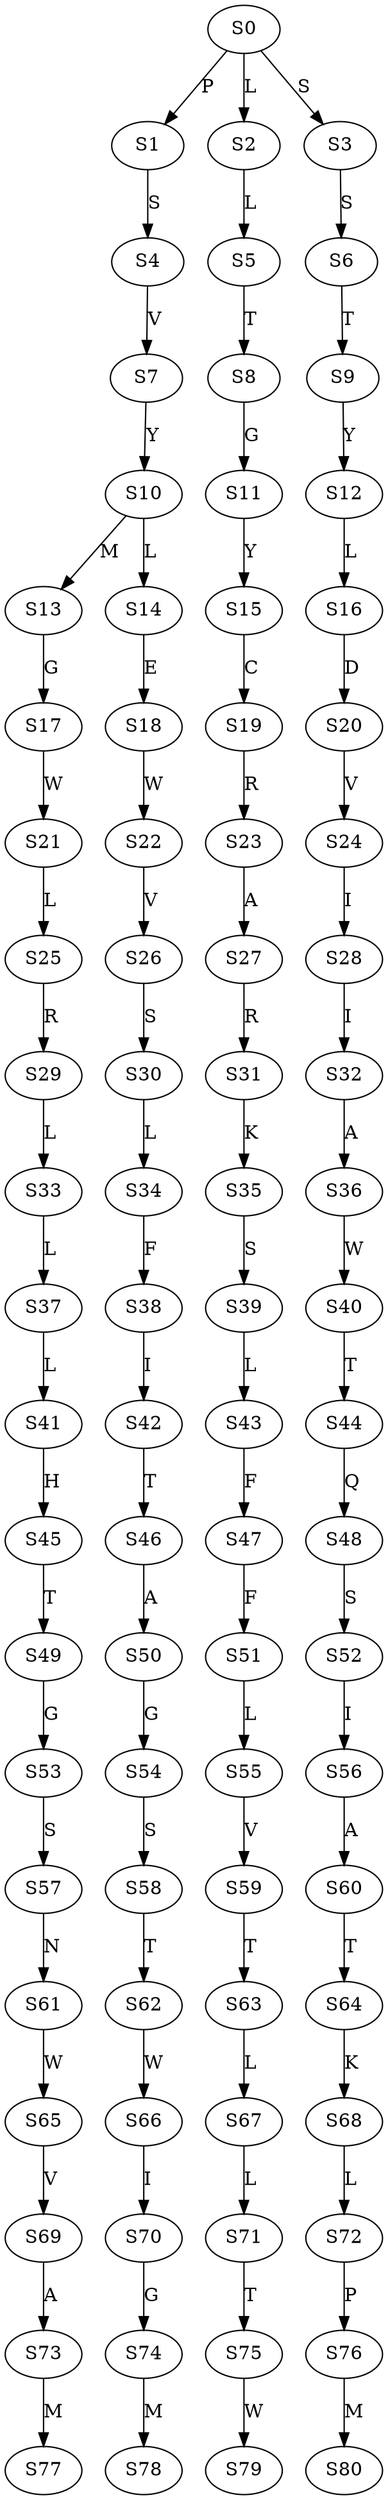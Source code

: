 strict digraph  {
	S0 -> S1 [ label = P ];
	S0 -> S2 [ label = L ];
	S0 -> S3 [ label = S ];
	S1 -> S4 [ label = S ];
	S2 -> S5 [ label = L ];
	S3 -> S6 [ label = S ];
	S4 -> S7 [ label = V ];
	S5 -> S8 [ label = T ];
	S6 -> S9 [ label = T ];
	S7 -> S10 [ label = Y ];
	S8 -> S11 [ label = G ];
	S9 -> S12 [ label = Y ];
	S10 -> S13 [ label = M ];
	S10 -> S14 [ label = L ];
	S11 -> S15 [ label = Y ];
	S12 -> S16 [ label = L ];
	S13 -> S17 [ label = G ];
	S14 -> S18 [ label = E ];
	S15 -> S19 [ label = C ];
	S16 -> S20 [ label = D ];
	S17 -> S21 [ label = W ];
	S18 -> S22 [ label = W ];
	S19 -> S23 [ label = R ];
	S20 -> S24 [ label = V ];
	S21 -> S25 [ label = L ];
	S22 -> S26 [ label = V ];
	S23 -> S27 [ label = A ];
	S24 -> S28 [ label = I ];
	S25 -> S29 [ label = R ];
	S26 -> S30 [ label = S ];
	S27 -> S31 [ label = R ];
	S28 -> S32 [ label = I ];
	S29 -> S33 [ label = L ];
	S30 -> S34 [ label = L ];
	S31 -> S35 [ label = K ];
	S32 -> S36 [ label = A ];
	S33 -> S37 [ label = L ];
	S34 -> S38 [ label = F ];
	S35 -> S39 [ label = S ];
	S36 -> S40 [ label = W ];
	S37 -> S41 [ label = L ];
	S38 -> S42 [ label = I ];
	S39 -> S43 [ label = L ];
	S40 -> S44 [ label = T ];
	S41 -> S45 [ label = H ];
	S42 -> S46 [ label = T ];
	S43 -> S47 [ label = F ];
	S44 -> S48 [ label = Q ];
	S45 -> S49 [ label = T ];
	S46 -> S50 [ label = A ];
	S47 -> S51 [ label = F ];
	S48 -> S52 [ label = S ];
	S49 -> S53 [ label = G ];
	S50 -> S54 [ label = G ];
	S51 -> S55 [ label = L ];
	S52 -> S56 [ label = I ];
	S53 -> S57 [ label = S ];
	S54 -> S58 [ label = S ];
	S55 -> S59 [ label = V ];
	S56 -> S60 [ label = A ];
	S57 -> S61 [ label = N ];
	S58 -> S62 [ label = T ];
	S59 -> S63 [ label = T ];
	S60 -> S64 [ label = T ];
	S61 -> S65 [ label = W ];
	S62 -> S66 [ label = W ];
	S63 -> S67 [ label = L ];
	S64 -> S68 [ label = K ];
	S65 -> S69 [ label = V ];
	S66 -> S70 [ label = I ];
	S67 -> S71 [ label = L ];
	S68 -> S72 [ label = L ];
	S69 -> S73 [ label = A ];
	S70 -> S74 [ label = G ];
	S71 -> S75 [ label = T ];
	S72 -> S76 [ label = P ];
	S73 -> S77 [ label = M ];
	S74 -> S78 [ label = M ];
	S75 -> S79 [ label = W ];
	S76 -> S80 [ label = M ];
}
